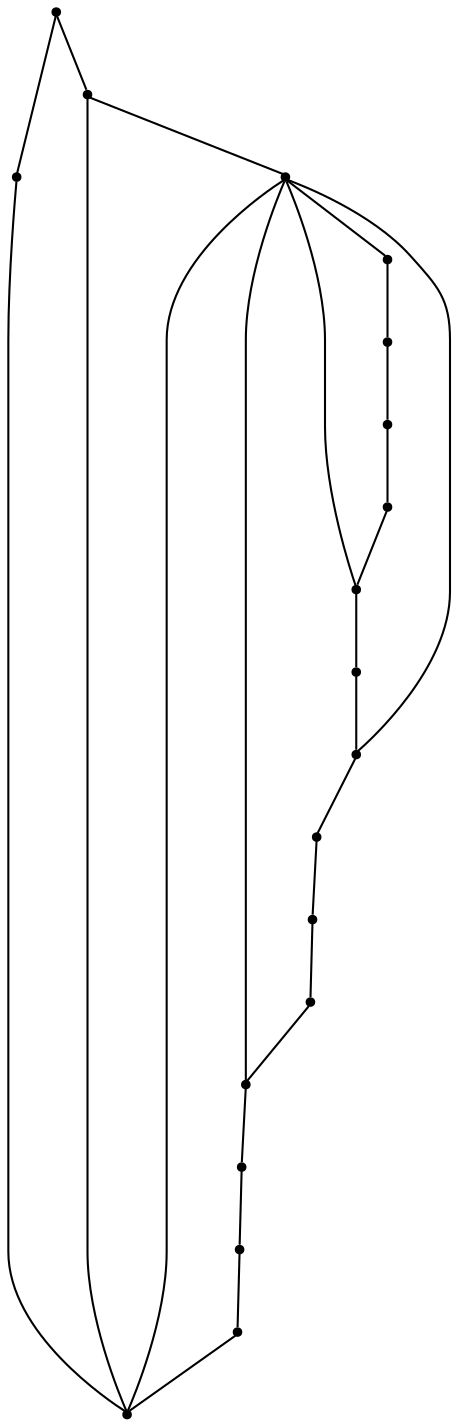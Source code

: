 graph {
  node [shape=point,comment="{\"directed\":false,\"doi\":\"10.4230/LIPIcs.GD.2024.30\",\"figure\":\"16 (12)\"}"]

  v0 [pos="1966.3583044353934,2799.281612395172"]
  v1 [pos="1958.7353298374182,2829.361825967829"]
  v2 [pos="1963.7909418428294,2768.347384845233"]
  v3 [pos="1941.7598291659324,2855.346434689341"]
  v4 [pos="1917.2614536913864,2874.409410175087"]
  v5 [pos="1887.8991439635713,2884.4889622780083"]
  v6 [pos="1951.3250196067836,2739.929675551757"]
  v7 [pos="1930.294268920995,2717.0953560311364"]
  v8 [pos="1902.9950070629536,2702.324322141759"]
  v9 [pos="1856.8572690618744,2884.4889622780083"]
  v10 [pos="1872.3741363812906,2697.2154976105985"]
  v11 [pos="1780.961401051184,2768.347384845233"]
  v12 [pos="1827.4950865256667,2874.409410175087"]
  v13 [pos="1814.4540038415867,2717.095356031136"]
  v14 [pos="1841.75733583106,2702.3283912971006"]
  v15 [pos="1802.9967110511202,2855.350503844683"]
  v16 [pos="1786.0170130565953,2829.3661494453795"]
  v17 [pos="1793.4315206102694,2739.9296755517576"]
  v18 [pos="1778.3982357816599,2799.281612395172"]

  v0 -- v1 [id="-1",pos="1966.3583044353934,2799.281612395172 1958.7353298374182,2829.361825967829 1958.7353298374182,2829.361825967829 1958.7353298374182,2829.361825967829"]
  v18 -- v11 [id="-2",pos="1778.3982357816599,2799.281612395172 1780.961401051184,2768.347384845233 1780.961401051184,2768.347384845233 1780.961401051184,2768.347384845233"]
  v11 -- v17 [id="-3",pos="1780.961401051184,2768.347384845233 1793.4315206102694,2739.9296755517576 1793.4315206102694,2739.9296755517576 1793.4315206102694,2739.9296755517576"]
  v16 -- v18 [id="-4",pos="1786.0170130565953,2829.3661494453795 1778.3982357816599,2799.281612395172 1778.3982357816599,2799.281612395172 1778.3982357816599,2799.281612395172"]
  v17 -- v13 [id="-5",pos="1793.4315206102694,2739.9296755517576 1814.4540038415867,2717.095356031136 1814.4540038415867,2717.095356031136 1814.4540038415867,2717.095356031136"]
  v15 -- v16 [id="-6",pos="1802.9967110511202,2855.350503844683 1786.0170130565953,2829.3661494453795 1786.0170130565953,2829.3661494453795 1786.0170130565953,2829.3661494453795"]
  v13 -- v14 [id="-7",pos="1814.4540038415867,2717.095356031136 1841.75733583106,2702.3283912971006 1841.75733583106,2702.3283912971006 1841.75733583106,2702.3283912971006"]
  v12 -- v15 [id="-8",pos="1827.4950865256667,2874.409410175087 1802.9967110511202,2855.350503844683 1802.9967110511202,2855.350503844683 1802.9967110511202,2855.350503844683"]
  v14 -- v10 [id="-9",pos="1841.75733583106,2702.3283912971006 1872.3741363812906,2697.2154976105985 1872.3741363812906,2697.2154976105985 1872.3741363812906,2697.2154976105985"]
  v9 -- v13 [id="-10",pos="1856.8572690618744,2884.4889622780083 1814.4540038415867,2717.095356031136 1814.4540038415867,2717.095356031136 1814.4540038415867,2717.095356031136"]
  v9 -- v12 [id="-11",pos="1856.8572690618744,2884.4889622780083 1827.4950865256667,2874.409410175087 1827.4950865256667,2874.409410175087 1827.4950865256667,2874.409410175087"]
  v9 -- v1 [id="-12",pos="1856.8572690618744,2884.4889622780083 1958.7353298374182,2829.361825967829 1958.7353298374182,2829.361825967829 1958.7353298374182,2829.361825967829"]
  v9 -- v7 [id="-14",pos="1856.8572690618744,2884.4889622780083 1930.294268920995,2717.0953560311364 1930.294268920995,2717.0953560311364 1930.294268920995,2717.0953560311364"]
  v9 -- v11 [id="-15",pos="1856.8572690618744,2884.4889622780083 1780.961401051184,2768.347384845233 1780.961401051184,2768.347384845233 1780.961401051184,2768.347384845233"]
  v10 -- v8 [id="-16",pos="1872.3741363812906,2697.2154976105985 1902.9950070629536,2702.324322141759 1902.9950070629536,2702.324322141759 1902.9950070629536,2702.324322141759"]
  v5 -- v9 [id="-17",pos="1887.8991439635713,2884.4889622780083 1856.8572690618744,2884.4889622780083 1856.8572690618744,2884.4889622780083 1856.8572690618744,2884.4889622780083"]
  v5 -- v1 [id="-19",pos="1887.8991439635713,2884.4889622780083 1958.7353298374182,2829.361825967829 1958.7353298374182,2829.361825967829 1958.7353298374182,2829.361825967829"]
  v8 -- v7 [id="-20",pos="1902.9950070629536,2702.324322141759 1930.294268920995,2717.0953560311364 1930.294268920995,2717.0953560311364 1930.294268920995,2717.0953560311364"]
  v4 -- v5 [id="-21",pos="1917.2614536913864,2874.409410175087 1887.8991439635713,2884.4889622780083 1887.8991439635713,2884.4889622780083 1887.8991439635713,2884.4889622780083"]
  v4 -- v3 [id="-22",pos="1917.2614536913864,2874.409410175087 1941.7598291659324,2855.346434689341 1941.7598291659324,2855.346434689341 1941.7598291659324,2855.346434689341"]
  v3 -- v1 [id="-23",pos="1941.7598291659324,2855.346434689341 1958.7353298374182,2829.361825967829 1958.7353298374182,2829.361825967829 1958.7353298374182,2829.361825967829"]
  v7 -- v6 [id="-25",pos="1930.294268920995,2717.0953560311364 1951.3250196067836,2739.929675551757 1951.3250196067836,2739.929675551757 1951.3250196067836,2739.929675551757"]
  v6 -- v2 [id="-28",pos="1951.3250196067836,2739.929675551757 1963.7909418428294,2768.347384845233 1963.7909418428294,2768.347384845233 1963.7909418428294,2768.347384845233"]
  v2 -- v0 [id="-34",pos="1963.7909418428294,2768.347384845233 1966.3583044353934,2799.281612395172 1966.3583044353934,2799.281612395172 1966.3583044353934,2799.281612395172"]
}